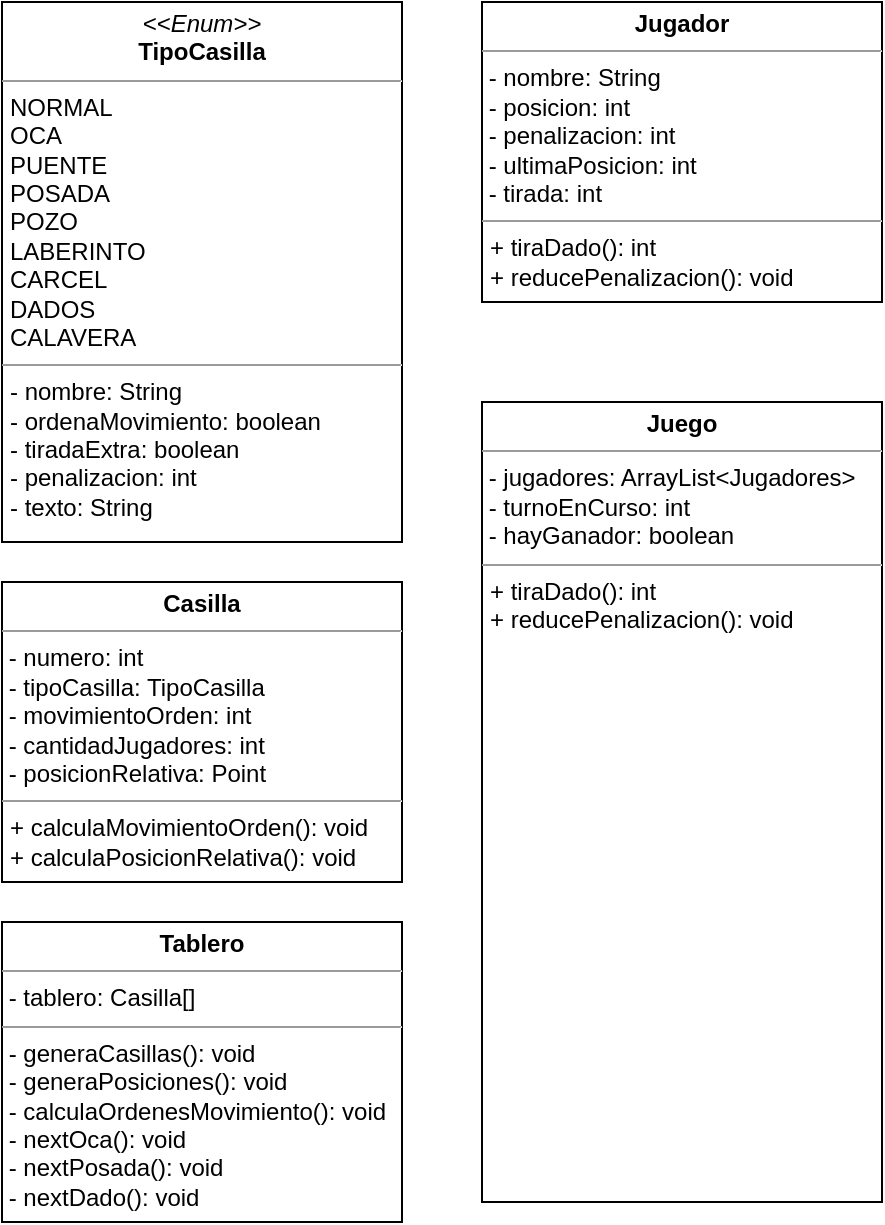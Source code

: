 <mxfile version="14.2.9" type="github">
  <diagram id="gM2QVkJXPV7dgoxVaOxa" name="LaOca">
    <mxGraphModel dx="1350" dy="775" grid="1" gridSize="10" guides="1" tooltips="1" connect="1" arrows="1" fold="1" page="1" pageScale="1" pageWidth="1654" pageHeight="1169" math="0" shadow="0">
      <root>
        <mxCell id="th0jC6jkKCoZC_Moq8nz-0" />
        <mxCell id="th0jC6jkKCoZC_Moq8nz-1" parent="th0jC6jkKCoZC_Moq8nz-0" />
        <mxCell id="lphoJgTMi3brXADvJATr-0" value="&lt;p style=&quot;margin: 0px ; margin-top: 4px ; text-align: center&quot;&gt;&lt;i&gt;&amp;lt;&amp;lt;Enum&amp;gt;&amp;gt;&lt;/i&gt;&lt;br&gt;&lt;b&gt;TipoCasilla&lt;/b&gt;&lt;/p&gt;&lt;hr size=&quot;1&quot;&gt;&lt;p style=&quot;margin: 0px ; margin-left: 4px&quot;&gt;NORMAL&lt;/p&gt;&lt;p style=&quot;margin: 0px ; margin-left: 4px&quot;&gt;OCA&lt;/p&gt;&lt;p style=&quot;margin: 0px ; margin-left: 4px&quot;&gt;PUENTE&lt;/p&gt;&lt;p style=&quot;margin: 0px ; margin-left: 4px&quot;&gt;POSADA&lt;/p&gt;&lt;p style=&quot;margin: 0px ; margin-left: 4px&quot;&gt;POZO&lt;/p&gt;&lt;p style=&quot;margin: 0px ; margin-left: 4px&quot;&gt;LABERINTO&lt;/p&gt;&lt;p style=&quot;margin: 0px ; margin-left: 4px&quot;&gt;CARCEL&lt;/p&gt;&lt;p style=&quot;margin: 0px ; margin-left: 4px&quot;&gt;DADOS&lt;/p&gt;&lt;p style=&quot;margin: 0px ; margin-left: 4px&quot;&gt;CALAVERA&lt;/p&gt;&lt;hr size=&quot;1&quot;&gt;&lt;p style=&quot;margin: 0px ; margin-left: 4px&quot;&gt;- nombre: String&lt;br&gt;- ordenaMovimiento: boolean&lt;/p&gt;&lt;p style=&quot;margin: 0px ; margin-left: 4px&quot;&gt;- tiradaExtra: boolean&lt;/p&gt;&lt;p style=&quot;margin: 0px ; margin-left: 4px&quot;&gt;- penalizacion: int&lt;/p&gt;&lt;p style=&quot;margin: 0px ; margin-left: 4px&quot;&gt;- texto: String&lt;br&gt;&lt;/p&gt;" style="verticalAlign=top;align=left;overflow=fill;fontSize=12;fontFamily=Helvetica;html=1;sketch=0;glass=0;direction=west;noLabel=0;portConstraintRotation=0;perimeter=rectanglePerimeter;container=0;dropTarget=0;rounded=0;" parent="th0jC6jkKCoZC_Moq8nz-1" vertex="1">
          <mxGeometry x="40" y="40" width="200" height="270" as="geometry" />
        </mxCell>
        <mxCell id="lphoJgTMi3brXADvJATr-4" value="&lt;p style=&quot;margin: 0px ; margin-top: 4px ; text-align: center&quot;&gt;&lt;b&gt;Casilla&lt;/b&gt;&lt;/p&gt;&lt;hr size=&quot;1&quot;&gt;&lt;div&gt;&amp;nbsp;- numero: int&lt;/div&gt;&lt;div&gt;&amp;nbsp;- tipoCasilla: TipoCasilla&lt;/div&gt;&lt;div&gt;&amp;nbsp;- movimientoOrden: int&lt;br&gt;&lt;/div&gt;&lt;div&gt;&lt;div&gt;&amp;nbsp;- cantidadJugadores: int&lt;br&gt;&lt;/div&gt;&amp;nbsp;- posicionRelativa: Point&lt;/div&gt;&lt;hr size=&quot;1&quot;&gt;&lt;p style=&quot;margin: 0px ; margin-left: 4px&quot;&gt;+ calculaMovimientoOrden(): void&lt;/p&gt;&lt;p style=&quot;margin: 0px ; margin-left: 4px&quot;&gt;+ calculaPosicionRelativa(): void&lt;br&gt;&lt;/p&gt;" style="verticalAlign=top;align=left;overflow=fill;fontSize=12;fontFamily=Helvetica;html=1;rounded=0;glass=0;sketch=0;" parent="th0jC6jkKCoZC_Moq8nz-1" vertex="1">
          <mxGeometry x="40" y="330" width="200" height="150" as="geometry" />
        </mxCell>
        <mxCell id="lphoJgTMi3brXADvJATr-5" value="&lt;p style=&quot;margin: 0px ; margin-top: 4px ; text-align: center&quot;&gt;&lt;b&gt;Jugador&lt;/b&gt;&lt;/p&gt;&lt;hr size=&quot;1&quot;&gt;&lt;div&gt;&amp;nbsp;- nombre: String&lt;br&gt;&lt;/div&gt;&lt;div&gt;&amp;nbsp;- posicion: int&lt;br&gt;&lt;/div&gt;&lt;div&gt;&amp;nbsp;- penalizacion: int&lt;br&gt;&lt;/div&gt;&lt;div&gt;&lt;div&gt;&amp;nbsp;- ultimaPosicion: int&lt;br&gt;&lt;/div&gt;&amp;nbsp;- tirada: int&lt;br&gt;&lt;/div&gt;&lt;hr size=&quot;1&quot;&gt;&lt;p style=&quot;margin: 0px ; margin-left: 4px&quot;&gt;+ tiraDado(): int&lt;/p&gt;&lt;p style=&quot;margin: 0px ; margin-left: 4px&quot;&gt;+ reducePenalizacion(): void&lt;br&gt;&lt;/p&gt;" style="verticalAlign=top;align=left;overflow=fill;fontSize=12;fontFamily=Helvetica;html=1;rounded=0;glass=0;sketch=0;" parent="th0jC6jkKCoZC_Moq8nz-1" vertex="1">
          <mxGeometry x="280" y="40" width="200" height="150" as="geometry" />
        </mxCell>
        <mxCell id="lphoJgTMi3brXADvJATr-6" value="&lt;p style=&quot;margin: 0px ; margin-top: 4px ; text-align: center&quot;&gt;&lt;b&gt;Tablero&lt;/b&gt;&lt;/p&gt;&lt;hr size=&quot;1&quot;&gt;&lt;div&gt;&amp;nbsp;- tablero: Casilla[]&lt;br&gt;&lt;/div&gt;&lt;hr size=&quot;1&quot;&gt;&lt;div&gt;&amp;nbsp;- generaCasillas(): void&lt;/div&gt;&lt;div&gt;&amp;nbsp;- generaPosiciones(): void&lt;br&gt;&lt;/div&gt;&lt;div&gt;&amp;nbsp;- calculaOrdenesMovimiento(): void&lt;/div&gt;&lt;div&gt;&amp;nbsp;- nextOca(): void&lt;/div&gt;&lt;div&gt;&amp;nbsp;- nextPosada(): void&lt;/div&gt;&lt;div&gt;&amp;nbsp;- nextDado(): void&lt;br&gt;&lt;/div&gt;" style="verticalAlign=top;align=left;overflow=fill;fontSize=12;fontFamily=Helvetica;html=1;rounded=0;glass=0;sketch=0;" parent="th0jC6jkKCoZC_Moq8nz-1" vertex="1">
          <mxGeometry x="40" y="500" width="200" height="150" as="geometry" />
        </mxCell>
        <mxCell id="0TcVZTnPAdP3gEemcyEw-1" value="&lt;p style=&quot;margin: 0px ; margin-top: 4px ; text-align: center&quot;&gt;&lt;b&gt;Juego&lt;/b&gt;&lt;/p&gt;&lt;hr size=&quot;1&quot;&gt;&lt;div&gt;&amp;nbsp;- jugadores: ArrayList&amp;lt;Jugadores&amp;gt;&lt;br&gt;&lt;/div&gt;&lt;div&gt;&amp;nbsp;- turnoEnCurso: int&lt;br&gt;&lt;/div&gt;&lt;div&gt;&amp;nbsp;- hayGanador: boolean&lt;br&gt;&lt;/div&gt;&lt;hr size=&quot;1&quot;&gt;&lt;p style=&quot;margin: 0px ; margin-left: 4px&quot;&gt;+ tiraDado(): int&lt;/p&gt;&lt;p style=&quot;margin: 0px ; margin-left: 4px&quot;&gt;+ reducePenalizacion(): void&lt;br&gt;&lt;/p&gt;" style="verticalAlign=top;align=left;overflow=fill;fontSize=12;fontFamily=Helvetica;html=1;rounded=0;glass=0;sketch=0;" vertex="1" parent="th0jC6jkKCoZC_Moq8nz-1">
          <mxGeometry x="280" y="240" width="200" height="400" as="geometry" />
        </mxCell>
      </root>
    </mxGraphModel>
  </diagram>
</mxfile>
